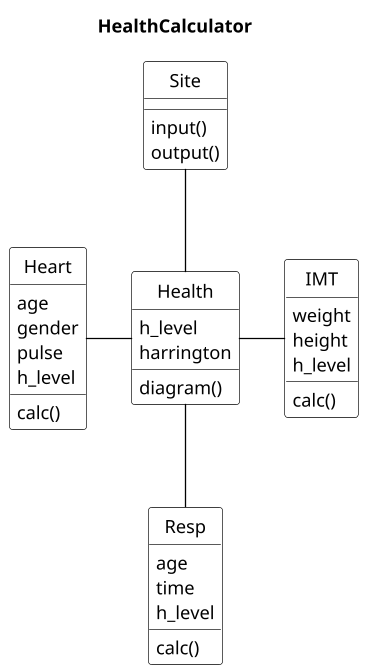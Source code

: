 @startuml
title   HealthCalculator


skinparam class {
BackgroundColor White
ArrowColor Black
BorderColor Black
}
skinparam object {
BackgroundColor White
ArrowColor Black
BorderColor Black
}
scale 1.3
skinparam DefaultTextAlignment left
skinparam shadowing false
skinparam packageStyle frame
hide circle
'hide members
'skinparam monochrome true
'note " lots in deal" as spread
'package Storage {
class Heart{
age
gender
pulse
h_level
calc()
}
class Resp{
age
time
h_level
calc()
}
class IMT{
weight
height
h_level
calc()
}
class Health{
h_level
harrington

diagram()
}
class Site{
input()
output()
}
Health -l- Heart
Health - IMT
Health -u- Site
Health --  Resp
'Mean_deal --|> Deal
@enduml





